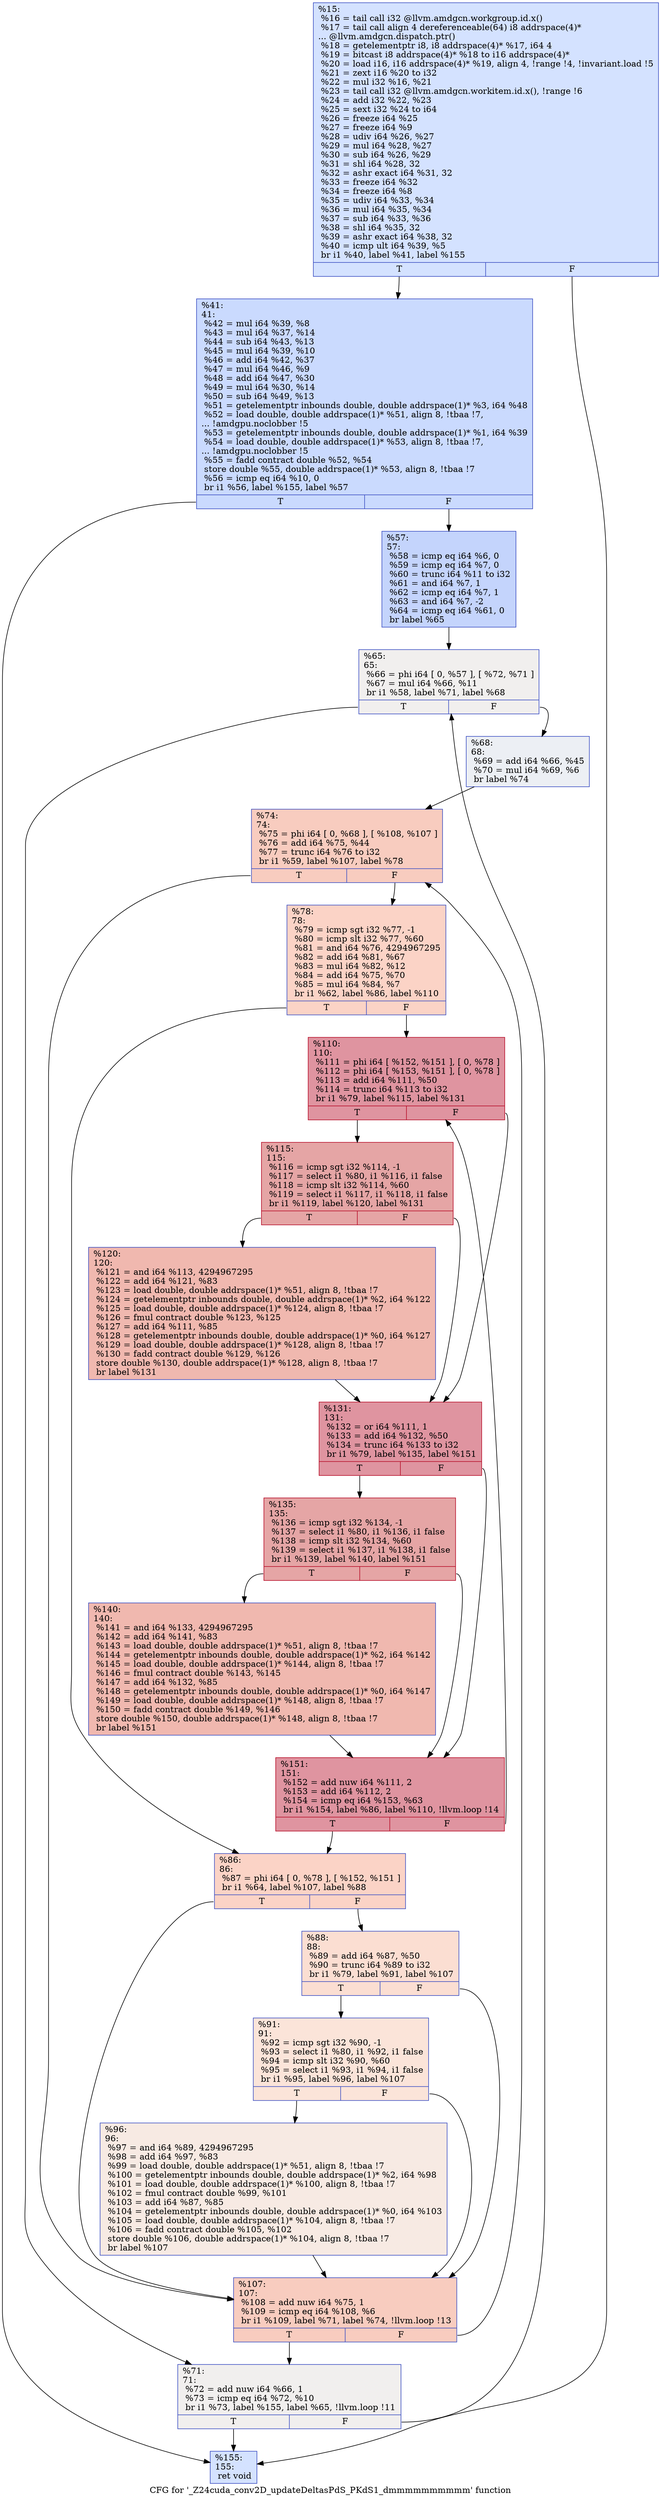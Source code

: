 digraph "CFG for '_Z24cuda_conv2D_updateDeltasPdS_PKdS1_dmmmmmmmmmm' function" {
	label="CFG for '_Z24cuda_conv2D_updateDeltasPdS_PKdS1_dmmmmmmmmmm' function";

	Node0x50cabb0 [shape=record,color="#3d50c3ff", style=filled, fillcolor="#9ebeff70",label="{%15:\l  %16 = tail call i32 @llvm.amdgcn.workgroup.id.x()\l  %17 = tail call align 4 dereferenceable(64) i8 addrspace(4)*\l... @llvm.amdgcn.dispatch.ptr()\l  %18 = getelementptr i8, i8 addrspace(4)* %17, i64 4\l  %19 = bitcast i8 addrspace(4)* %18 to i16 addrspace(4)*\l  %20 = load i16, i16 addrspace(4)* %19, align 4, !range !4, !invariant.load !5\l  %21 = zext i16 %20 to i32\l  %22 = mul i32 %16, %21\l  %23 = tail call i32 @llvm.amdgcn.workitem.id.x(), !range !6\l  %24 = add i32 %22, %23\l  %25 = sext i32 %24 to i64\l  %26 = freeze i64 %25\l  %27 = freeze i64 %9\l  %28 = udiv i64 %26, %27\l  %29 = mul i64 %28, %27\l  %30 = sub i64 %26, %29\l  %31 = shl i64 %28, 32\l  %32 = ashr exact i64 %31, 32\l  %33 = freeze i64 %32\l  %34 = freeze i64 %8\l  %35 = udiv i64 %33, %34\l  %36 = mul i64 %35, %34\l  %37 = sub i64 %33, %36\l  %38 = shl i64 %35, 32\l  %39 = ashr exact i64 %38, 32\l  %40 = icmp ult i64 %39, %5\l  br i1 %40, label %41, label %155\l|{<s0>T|<s1>F}}"];
	Node0x50cabb0:s0 -> Node0x50ce2e0;
	Node0x50cabb0:s1 -> Node0x50ce370;
	Node0x50ce2e0 [shape=record,color="#3d50c3ff", style=filled, fillcolor="#88abfd70",label="{%41:\l41:                                               \l  %42 = mul i64 %39, %8\l  %43 = mul i64 %37, %14\l  %44 = sub i64 %43, %13\l  %45 = mul i64 %39, %10\l  %46 = add i64 %42, %37\l  %47 = mul i64 %46, %9\l  %48 = add i64 %47, %30\l  %49 = mul i64 %30, %14\l  %50 = sub i64 %49, %13\l  %51 = getelementptr inbounds double, double addrspace(1)* %3, i64 %48\l  %52 = load double, double addrspace(1)* %51, align 8, !tbaa !7,\l... !amdgpu.noclobber !5\l  %53 = getelementptr inbounds double, double addrspace(1)* %1, i64 %39\l  %54 = load double, double addrspace(1)* %53, align 8, !tbaa !7,\l... !amdgpu.noclobber !5\l  %55 = fadd contract double %52, %54\l  store double %55, double addrspace(1)* %53, align 8, !tbaa !7\l  %56 = icmp eq i64 %10, 0\l  br i1 %56, label %155, label %57\l|{<s0>T|<s1>F}}"];
	Node0x50ce2e0:s0 -> Node0x50ce370;
	Node0x50ce2e0:s1 -> Node0x50cfb70;
	Node0x50cfb70 [shape=record,color="#3d50c3ff", style=filled, fillcolor="#7a9df870",label="{%57:\l57:                                               \l  %58 = icmp eq i64 %6, 0\l  %59 = icmp eq i64 %7, 0\l  %60 = trunc i64 %11 to i32\l  %61 = and i64 %7, 1\l  %62 = icmp eq i64 %7, 1\l  %63 = and i64 %7, -2\l  %64 = icmp eq i64 %61, 0\l  br label %65\l}"];
	Node0x50cfb70 -> Node0x50cdd70;
	Node0x50cdd70 [shape=record,color="#3d50c3ff", style=filled, fillcolor="#e0dbd870",label="{%65:\l65:                                               \l  %66 = phi i64 [ 0, %57 ], [ %72, %71 ]\l  %67 = mul i64 %66, %11\l  br i1 %58, label %71, label %68\l|{<s0>T|<s1>F}}"];
	Node0x50cdd70:s0 -> Node0x50cde60;
	Node0x50cdd70:s1 -> Node0x50d05e0;
	Node0x50d05e0 [shape=record,color="#3d50c3ff", style=filled, fillcolor="#d4dbe670",label="{%68:\l68:                                               \l  %69 = add i64 %66, %45\l  %70 = mul i64 %69, %6\l  br label %74\l}"];
	Node0x50d05e0 -> Node0x50d0800;
	Node0x50cde60 [shape=record,color="#3d50c3ff", style=filled, fillcolor="#e0dbd870",label="{%71:\l71:                                               \l  %72 = add nuw i64 %66, 1\l  %73 = icmp eq i64 %72, %10\l  br i1 %73, label %155, label %65, !llvm.loop !11\l|{<s0>T|<s1>F}}"];
	Node0x50cde60:s0 -> Node0x50ce370;
	Node0x50cde60:s1 -> Node0x50cdd70;
	Node0x50d0800 [shape=record,color="#3d50c3ff", style=filled, fillcolor="#f08b6e70",label="{%74:\l74:                                               \l  %75 = phi i64 [ 0, %68 ], [ %108, %107 ]\l  %76 = add i64 %75, %44\l  %77 = trunc i64 %76 to i32\l  br i1 %59, label %107, label %78\l|{<s0>T|<s1>F}}"];
	Node0x50d0800:s0 -> Node0x50d0b50;
	Node0x50d0800:s1 -> Node0x50d0d90;
	Node0x50d0d90 [shape=record,color="#3d50c3ff", style=filled, fillcolor="#f59c7d70",label="{%78:\l78:                                               \l  %79 = icmp sgt i32 %77, -1\l  %80 = icmp slt i32 %77, %60\l  %81 = and i64 %76, 4294967295\l  %82 = add i64 %81, %67\l  %83 = mul i64 %82, %12\l  %84 = add i64 %75, %70\l  %85 = mul i64 %84, %7\l  br i1 %62, label %86, label %110\l|{<s0>T|<s1>F}}"];
	Node0x50d0d90:s0 -> Node0x50d1320;
	Node0x50d0d90:s1 -> Node0x50d1370;
	Node0x50d1320 [shape=record,color="#3d50c3ff", style=filled, fillcolor="#f59c7d70",label="{%86:\l86:                                               \l  %87 = phi i64 [ 0, %78 ], [ %152, %151 ]\l  br i1 %64, label %107, label %88\l|{<s0>T|<s1>F}}"];
	Node0x50d1320:s0 -> Node0x50d0b50;
	Node0x50d1320:s1 -> Node0x50d1620;
	Node0x50d1620 [shape=record,color="#3d50c3ff", style=filled, fillcolor="#f7b59970",label="{%88:\l88:                                               \l  %89 = add i64 %87, %50\l  %90 = trunc i64 %89 to i32\l  br i1 %79, label %91, label %107\l|{<s0>T|<s1>F}}"];
	Node0x50d1620:s0 -> Node0x50d1860;
	Node0x50d1620:s1 -> Node0x50d0b50;
	Node0x50d1860 [shape=record,color="#3d50c3ff", style=filled, fillcolor="#f5c1a970",label="{%91:\l91:                                               \l  %92 = icmp sgt i32 %90, -1\l  %93 = select i1 %80, i1 %92, i1 false\l  %94 = icmp slt i32 %90, %60\l  %95 = select i1 %93, i1 %94, i1 false\l  br i1 %95, label %96, label %107\l|{<s0>T|<s1>F}}"];
	Node0x50d1860:s0 -> Node0x50d1c10;
	Node0x50d1860:s1 -> Node0x50d0b50;
	Node0x50d1c10 [shape=record,color="#3d50c3ff", style=filled, fillcolor="#eed0c070",label="{%96:\l96:                                               \l  %97 = and i64 %89, 4294967295\l  %98 = add i64 %97, %83\l  %99 = load double, double addrspace(1)* %51, align 8, !tbaa !7\l  %100 = getelementptr inbounds double, double addrspace(1)* %2, i64 %98\l  %101 = load double, double addrspace(1)* %100, align 8, !tbaa !7\l  %102 = fmul contract double %99, %101\l  %103 = add i64 %87, %85\l  %104 = getelementptr inbounds double, double addrspace(1)* %0, i64 %103\l  %105 = load double, double addrspace(1)* %104, align 8, !tbaa !7\l  %106 = fadd contract double %105, %102\l  store double %106, double addrspace(1)* %104, align 8, !tbaa !7\l  br label %107\l}"];
	Node0x50d1c10 -> Node0x50d0b50;
	Node0x50d0b50 [shape=record,color="#3d50c3ff", style=filled, fillcolor="#f08b6e70",label="{%107:\l107:                                              \l  %108 = add nuw i64 %75, 1\l  %109 = icmp eq i64 %108, %6\l  br i1 %109, label %71, label %74, !llvm.loop !13\l|{<s0>T|<s1>F}}"];
	Node0x50d0b50:s0 -> Node0x50cde60;
	Node0x50d0b50:s1 -> Node0x50d0800;
	Node0x50d1370 [shape=record,color="#b70d28ff", style=filled, fillcolor="#b70d2870",label="{%110:\l110:                                              \l  %111 = phi i64 [ %152, %151 ], [ 0, %78 ]\l  %112 = phi i64 [ %153, %151 ], [ 0, %78 ]\l  %113 = add i64 %111, %50\l  %114 = trunc i64 %113 to i32\l  br i1 %79, label %115, label %131\l|{<s0>T|<s1>F}}"];
	Node0x50d1370:s0 -> Node0x50d2850;
	Node0x50d1370:s1 -> Node0x50d28e0;
	Node0x50d2850 [shape=record,color="#b70d28ff", style=filled, fillcolor="#c5333470",label="{%115:\l115:                                              \l  %116 = icmp sgt i32 %114, -1\l  %117 = select i1 %80, i1 %116, i1 false\l  %118 = icmp slt i32 %114, %60\l  %119 = select i1 %117, i1 %118, i1 false\l  br i1 %119, label %120, label %131\l|{<s0>T|<s1>F}}"];
	Node0x50d2850:s0 -> Node0x50d2ca0;
	Node0x50d2850:s1 -> Node0x50d28e0;
	Node0x50d2ca0 [shape=record,color="#3d50c3ff", style=filled, fillcolor="#dc5d4a70",label="{%120:\l120:                                              \l  %121 = and i64 %113, 4294967295\l  %122 = add i64 %121, %83\l  %123 = load double, double addrspace(1)* %51, align 8, !tbaa !7\l  %124 = getelementptr inbounds double, double addrspace(1)* %2, i64 %122\l  %125 = load double, double addrspace(1)* %124, align 8, !tbaa !7\l  %126 = fmul contract double %123, %125\l  %127 = add i64 %111, %85\l  %128 = getelementptr inbounds double, double addrspace(1)* %0, i64 %127\l  %129 = load double, double addrspace(1)* %128, align 8, !tbaa !7\l  %130 = fadd contract double %129, %126\l  store double %130, double addrspace(1)* %128, align 8, !tbaa !7\l  br label %131\l}"];
	Node0x50d2ca0 -> Node0x50d28e0;
	Node0x50d28e0 [shape=record,color="#b70d28ff", style=filled, fillcolor="#b70d2870",label="{%131:\l131:                                              \l  %132 = or i64 %111, 1\l  %133 = add i64 %132, %50\l  %134 = trunc i64 %133 to i32\l  br i1 %79, label %135, label %151\l|{<s0>T|<s1>F}}"];
	Node0x50d28e0:s0 -> Node0x50d0470;
	Node0x50d28e0:s1 -> Node0x50d14e0;
	Node0x50d0470 [shape=record,color="#b70d28ff", style=filled, fillcolor="#c5333470",label="{%135:\l135:                                              \l  %136 = icmp sgt i32 %134, -1\l  %137 = select i1 %80, i1 %136, i1 false\l  %138 = icmp slt i32 %134, %60\l  %139 = select i1 %137, i1 %138, i1 false\l  br i1 %139, label %140, label %151\l|{<s0>T|<s1>F}}"];
	Node0x50d0470:s0 -> Node0x50d3d40;
	Node0x50d0470:s1 -> Node0x50d14e0;
	Node0x50d3d40 [shape=record,color="#3d50c3ff", style=filled, fillcolor="#dc5d4a70",label="{%140:\l140:                                              \l  %141 = and i64 %133, 4294967295\l  %142 = add i64 %141, %83\l  %143 = load double, double addrspace(1)* %51, align 8, !tbaa !7\l  %144 = getelementptr inbounds double, double addrspace(1)* %2, i64 %142\l  %145 = load double, double addrspace(1)* %144, align 8, !tbaa !7\l  %146 = fmul contract double %143, %145\l  %147 = add i64 %132, %85\l  %148 = getelementptr inbounds double, double addrspace(1)* %0, i64 %147\l  %149 = load double, double addrspace(1)* %148, align 8, !tbaa !7\l  %150 = fadd contract double %149, %146\l  store double %150, double addrspace(1)* %148, align 8, !tbaa !7\l  br label %151\l}"];
	Node0x50d3d40 -> Node0x50d14e0;
	Node0x50d14e0 [shape=record,color="#b70d28ff", style=filled, fillcolor="#b70d2870",label="{%151:\l151:                                              \l  %152 = add nuw i64 %111, 2\l  %153 = add i64 %112, 2\l  %154 = icmp eq i64 %153, %63\l  br i1 %154, label %86, label %110, !llvm.loop !14\l|{<s0>T|<s1>F}}"];
	Node0x50d14e0:s0 -> Node0x50d1320;
	Node0x50d14e0:s1 -> Node0x50d1370;
	Node0x50ce370 [shape=record,color="#3d50c3ff", style=filled, fillcolor="#9ebeff70",label="{%155:\l155:                                              \l  ret void\l}"];
}
